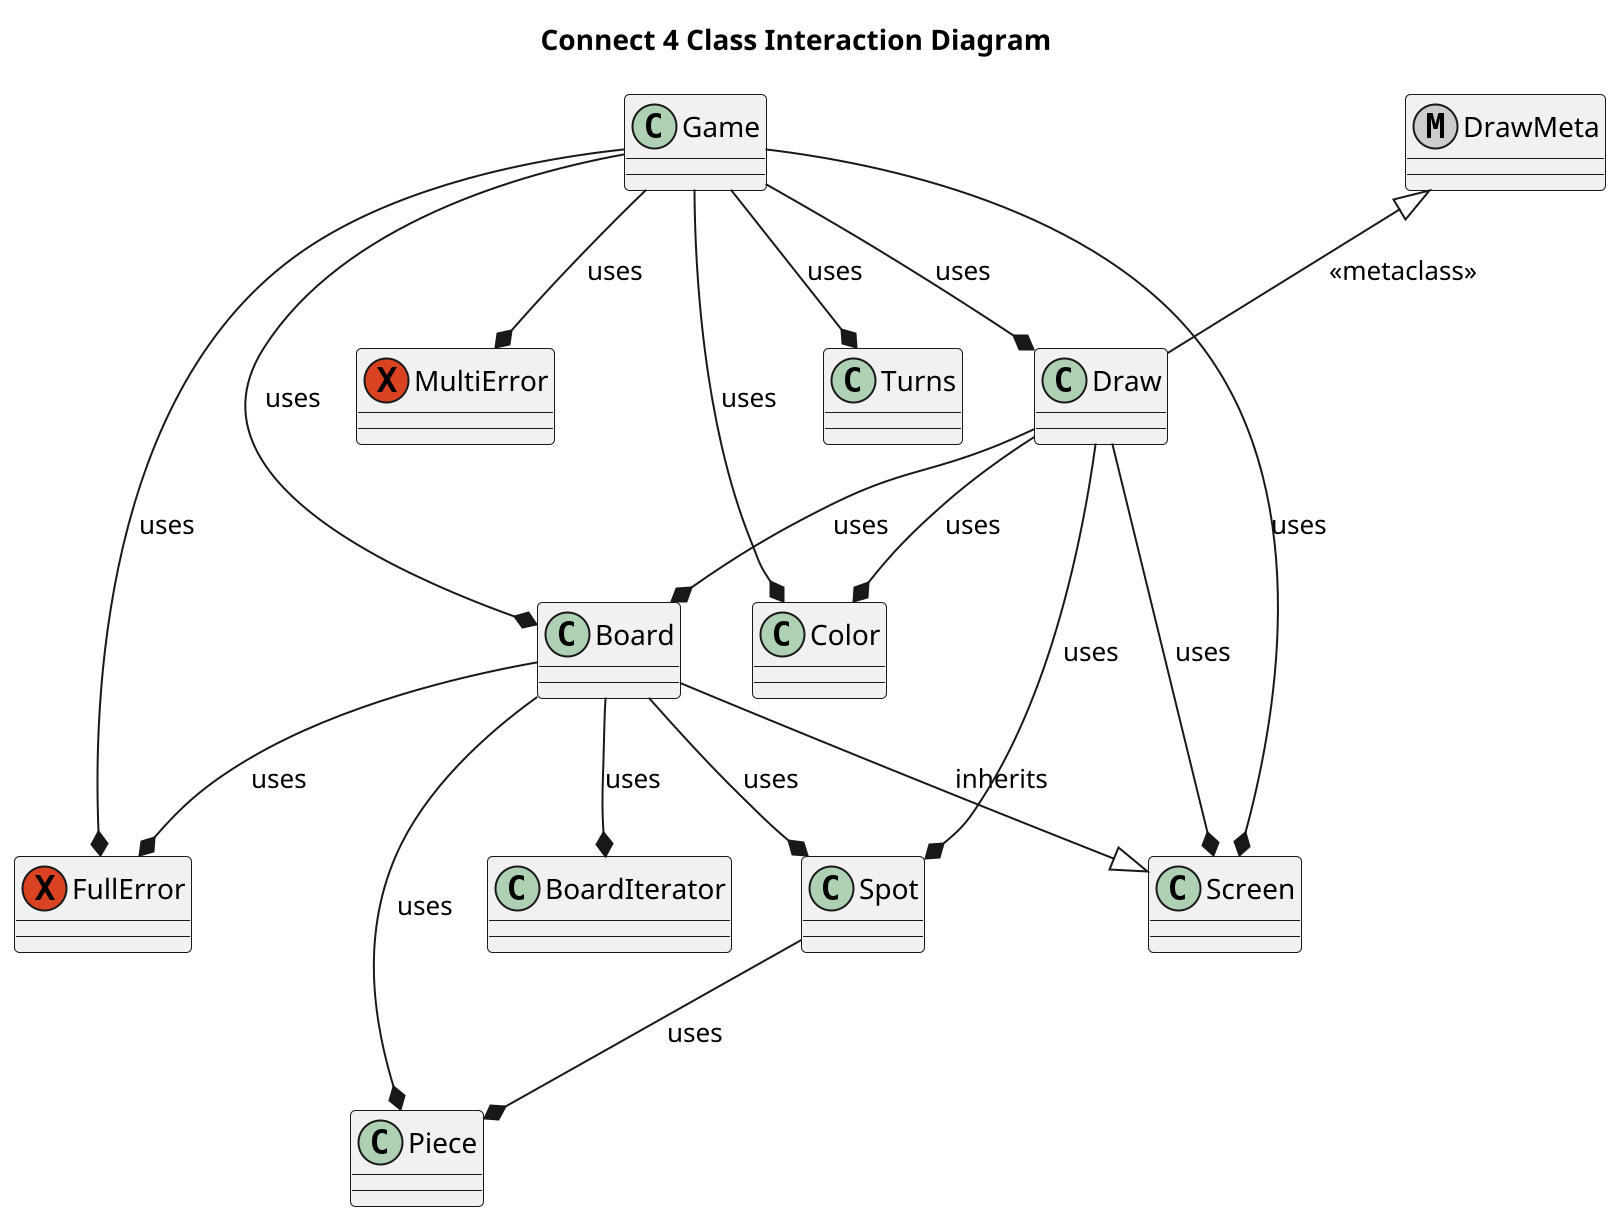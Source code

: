 @startuml
scale 2
title "Connect 4 Class Interaction Diagram"
class Game {
}

class Turns {
}

class Screen {
}

class Piece {
}

class Spot {
}

class BoardIterator {
}

class Board {
}

class Color {
}

metaclass DrawMeta {
}

class Draw {
}

exception FullError {
}

exception MultiError {
}

Game --* Turns : uses
Game --* Board : uses
Game --* Screen : uses
Game --* Color : uses
Game --* Draw : uses
Game --* FullError : uses
Game --* MultiError : uses

Board --* BoardIterator : uses
Board --|> Screen : inherits
Board --* Piece : uses
Board --* Spot : uses
Board --* FullError : uses

Spot --* Piece : uses

DrawMeta <|-- Draw : <<metaclass>>

Draw --* Board : uses
Draw --* Screen : uses
Draw --* Spot : uses
Draw --* Color : uses
@enduml